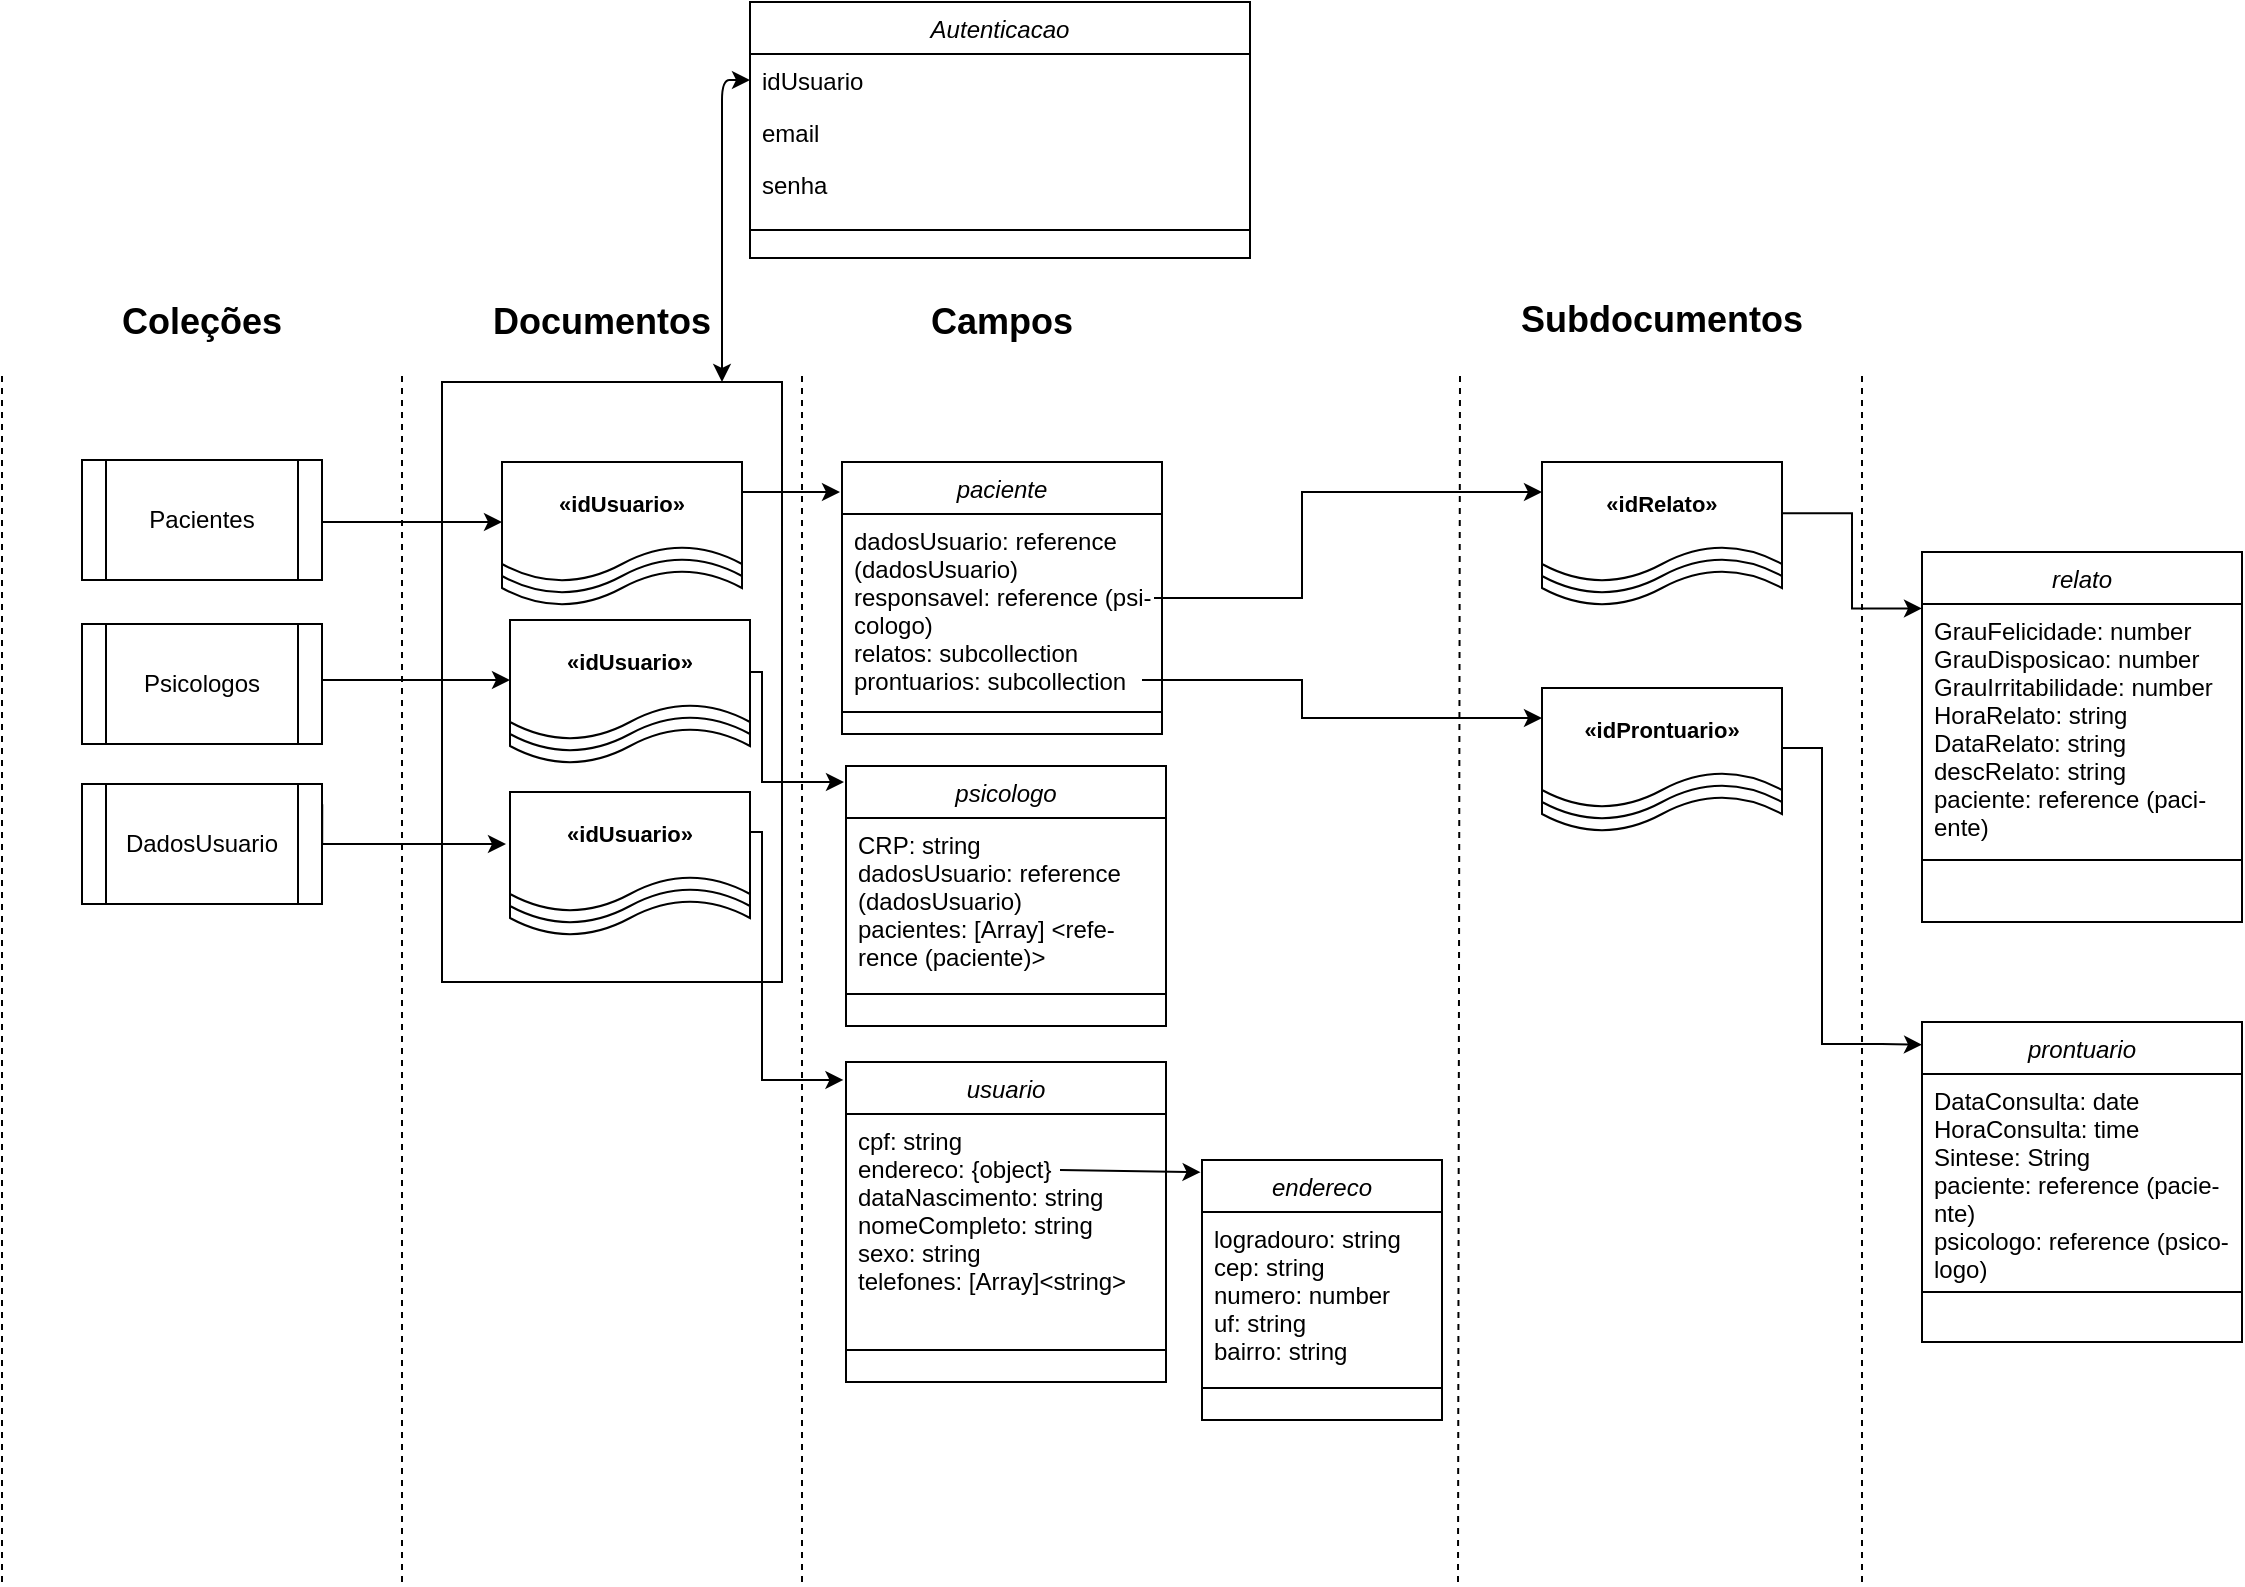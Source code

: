 <mxfile version="13.0.3" type="device"><diagram id="C5RBs43oDa-KdzZeNtuy" name="Page-1"><mxGraphModel dx="5120" dy="2980" grid="1" gridSize="10" guides="1" tooltips="1" connect="1" arrows="1" fold="1" page="1" pageScale="1" pageWidth="827" pageHeight="1169" math="0" shadow="0"><root><mxCell id="WIyWlLk6GJQsqaUBKTNV-0"/><mxCell id="WIyWlLk6GJQsqaUBKTNV-1" parent="WIyWlLk6GJQsqaUBKTNV-0"/><mxCell id="JbG_AQPVaazXJ6GT09LZ-8" value="" style="rounded=0;whiteSpace=wrap;html=1;shadow=0;" parent="WIyWlLk6GJQsqaUBKTNV-1" vertex="1"><mxGeometry x="540" y="400" width="170" height="300" as="geometry"/></mxCell><mxCell id="lcJ1DQNhP69Ylw-X5s3o-16" value="" style="edgeStyle=orthogonalEdgeStyle;rounded=0;orthogonalLoop=1;jettySize=auto;html=1;fontSize=18;entryX=0;entryY=0.5;entryDx=0;entryDy=0;" parent="WIyWlLk6GJQsqaUBKTNV-1" source="lcJ1DQNhP69Ylw-X5s3o-0" target="HtXWQ16b9lMgjIoA_wdz-15" edge="1"><mxGeometry relative="1" as="geometry"><mxPoint x="520" y="450" as="targetPoint"/><Array as="points"><mxPoint x="500" y="470"/><mxPoint x="500" y="470"/></Array></mxGeometry></mxCell><mxCell id="lcJ1DQNhP69Ylw-X5s3o-0" value="Pacientes" style="shape=process;whiteSpace=wrap;html=1;backgroundOutline=1;" parent="WIyWlLk6GJQsqaUBKTNV-1" vertex="1"><mxGeometry x="360" y="439" width="120" height="60" as="geometry"/></mxCell><mxCell id="lcJ1DQNhP69Ylw-X5s3o-93" value="" style="edgeStyle=orthogonalEdgeStyle;rounded=0;orthogonalLoop=1;jettySize=auto;html=1;fontSize=11;entryX=0;entryY=0.5;entryDx=0;entryDy=0;" parent="WIyWlLk6GJQsqaUBKTNV-1" source="lcJ1DQNhP69Ylw-X5s3o-1" target="HtXWQ16b9lMgjIoA_wdz-27" edge="1"><mxGeometry relative="1" as="geometry"><mxPoint x="572" y="545" as="targetPoint"/><Array as="points"><mxPoint x="570" y="549"/><mxPoint x="570" y="549"/></Array></mxGeometry></mxCell><mxCell id="lcJ1DQNhP69Ylw-X5s3o-1" value="Psicologos" style="shape=process;whiteSpace=wrap;html=1;backgroundOutline=1;" parent="WIyWlLk6GJQsqaUBKTNV-1" vertex="1"><mxGeometry x="360" y="521" width="120" height="60" as="geometry"/></mxCell><mxCell id="lcJ1DQNhP69Ylw-X5s3o-94" value="" style="edgeStyle=orthogonalEdgeStyle;rounded=0;orthogonalLoop=1;jettySize=auto;html=1;fontSize=11;exitX=1.001;exitY=0.168;exitDx=0;exitDy=0;exitPerimeter=0;" parent="WIyWlLk6GJQsqaUBKTNV-1" source="lcJ1DQNhP69Ylw-X5s3o-2" edge="1"><mxGeometry relative="1" as="geometry"><mxPoint x="490" y="611" as="sourcePoint"/><mxPoint x="572" y="631" as="targetPoint"/><Array as="points"><mxPoint x="480" y="631"/></Array></mxGeometry></mxCell><mxCell id="lcJ1DQNhP69Ylw-X5s3o-2" value="DadosUsuario" style="shape=process;whiteSpace=wrap;html=1;backgroundOutline=1;" parent="WIyWlLk6GJQsqaUBKTNV-1" vertex="1"><mxGeometry x="360" y="601" width="120" height="60" as="geometry"/></mxCell><mxCell id="lcJ1DQNhP69Ylw-X5s3o-3" value="" style="endArrow=none;dashed=1;html=1;" parent="WIyWlLk6GJQsqaUBKTNV-1" edge="1"><mxGeometry width="50" height="50" relative="1" as="geometry"><mxPoint x="320" y="1000" as="sourcePoint"/><mxPoint x="320" y="397" as="targetPoint"/></mxGeometry></mxCell><mxCell id="lcJ1DQNhP69Ylw-X5s3o-4" value="" style="endArrow=none;dashed=1;html=1;" parent="WIyWlLk6GJQsqaUBKTNV-1" edge="1"><mxGeometry width="50" height="50" relative="1" as="geometry"><mxPoint x="520" y="1000" as="sourcePoint"/><mxPoint x="520" y="397" as="targetPoint"/></mxGeometry></mxCell><mxCell id="lcJ1DQNhP69Ylw-X5s3o-5" value="Coleções" style="text;html=1;strokeColor=none;fillColor=none;align=center;verticalAlign=middle;whiteSpace=wrap;rounded=0;fontSize=18;fontStyle=1" parent="WIyWlLk6GJQsqaUBKTNV-1" vertex="1"><mxGeometry x="400" y="360" width="40" height="20" as="geometry"/></mxCell><mxCell id="lcJ1DQNhP69Ylw-X5s3o-22" value="" style="endArrow=none;dashed=1;html=1;" parent="WIyWlLk6GJQsqaUBKTNV-1" edge="1"><mxGeometry width="50" height="50" relative="1" as="geometry"><mxPoint x="720" y="1000" as="sourcePoint"/><mxPoint x="720" y="397" as="targetPoint"/></mxGeometry></mxCell><mxCell id="lcJ1DQNhP69Ylw-X5s3o-23" value="Documentos" style="text;html=1;strokeColor=none;fillColor=none;align=center;verticalAlign=middle;whiteSpace=wrap;rounded=0;fontSize=18;fontStyle=1" parent="WIyWlLk6GJQsqaUBKTNV-1" vertex="1"><mxGeometry x="600" y="360" width="40" height="20" as="geometry"/></mxCell><mxCell id="lcJ1DQNhP69Ylw-X5s3o-33" value="" style="endArrow=none;dashed=1;html=1;" parent="WIyWlLk6GJQsqaUBKTNV-1" edge="1"><mxGeometry width="50" height="50" relative="1" as="geometry"><mxPoint x="1048" y="1000" as="sourcePoint"/><mxPoint x="1049" y="397" as="targetPoint"/></mxGeometry></mxCell><mxCell id="lcJ1DQNhP69Ylw-X5s3o-34" value="Campos" style="text;html=1;strokeColor=none;fillColor=none;align=center;verticalAlign=middle;whiteSpace=wrap;rounded=0;fontSize=18;fontStyle=1" parent="WIyWlLk6GJQsqaUBKTNV-1" vertex="1"><mxGeometry x="800" y="360" width="40" height="20" as="geometry"/></mxCell><mxCell id="lcJ1DQNhP69Ylw-X5s3o-73" value="" style="endArrow=classic;startArrow=classic;html=1;fontSize=11;exitX=0;exitY=0.5;exitDx=0;exitDy=0;edgeStyle=orthogonalEdgeStyle;elbow=vertical;" parent="WIyWlLk6GJQsqaUBKTNV-1" source="lcJ1DQNhP69Ylw-X5s3o-7" target="JbG_AQPVaazXJ6GT09LZ-8" edge="1"><mxGeometry width="50" height="50" relative="1" as="geometry"><mxPoint x="600" y="310" as="sourcePoint"/><mxPoint x="630" y="300" as="targetPoint"/><Array as="points"><mxPoint x="680" y="249"/></Array></mxGeometry></mxCell><mxCell id="lcJ1DQNhP69Ylw-X5s3o-72" value="" style="edgeStyle=orthogonalEdgeStyle;rounded=0;orthogonalLoop=1;jettySize=auto;html=1;fontSize=11;exitX=1;exitY=0.25;exitDx=0;exitDy=0;entryX=-0.008;entryY=0.056;entryDx=0;entryDy=0;entryPerimeter=0;" parent="WIyWlLk6GJQsqaUBKTNV-1" source="HtXWQ16b9lMgjIoA_wdz-31" target="lcJ1DQNhP69Ylw-X5s3o-45" edge="1"><mxGeometry relative="1" as="geometry"><mxPoint x="632" y="677" as="sourcePoint"/><mxPoint x="730" y="763" as="targetPoint"/><Array as="points"><mxPoint x="700" y="625"/><mxPoint x="700" y="749"/></Array></mxGeometry></mxCell><mxCell id="lcJ1DQNhP69Ylw-X5s3o-90" value="" style="edgeStyle=orthogonalEdgeStyle;rounded=0;orthogonalLoop=1;jettySize=auto;html=1;fontSize=11;" parent="WIyWlLk6GJQsqaUBKTNV-1" edge="1"><mxGeometry relative="1" as="geometry"><mxPoint x="741" y="600" as="targetPoint"/><mxPoint x="692" y="545" as="sourcePoint"/><Array as="points"><mxPoint x="700" y="545"/><mxPoint x="700" y="600"/><mxPoint x="741" y="600"/></Array></mxGeometry></mxCell><mxCell id="lcJ1DQNhP69Ylw-X5s3o-64" value="psicologo" style="swimlane;fontStyle=2;align=center;verticalAlign=top;childLayout=stackLayout;horizontal=1;startSize=26;horizontalStack=0;resizeParent=1;resizeLast=0;collapsible=1;marginBottom=0;rounded=0;shadow=0;strokeWidth=1;" parent="WIyWlLk6GJQsqaUBKTNV-1" vertex="1"><mxGeometry x="742" y="592" width="160" height="130" as="geometry"><mxRectangle x="460" y="130" width="160" height="26" as="alternateBounds"/></mxGeometry></mxCell><mxCell id="HtXWQ16b9lMgjIoA_wdz-68" style="edgeStyle=orthogonalEdgeStyle;rounded=0;orthogonalLoop=1;jettySize=auto;html=1;exitX=1;exitY=0.5;exitDx=0;exitDy=0;entryX=0;entryY=0.25;entryDx=0;entryDy=0;" edge="1" parent="lcJ1DQNhP69Ylw-X5s3o-64" target="HtXWQ16b9lMgjIoA_wdz-38"><mxGeometry relative="1" as="geometry"><mxPoint x="148" y="-43.02" as="sourcePoint"/><mxPoint x="216.08" y="110" as="targetPoint"/><Array as="points"><mxPoint x="228" y="-43"/><mxPoint x="228" y="-24"/></Array></mxGeometry></mxCell><mxCell id="lcJ1DQNhP69Ylw-X5s3o-67" value="CRP: string&#10;dadosUsuario: reference&#10;(dadosUsuario)&#10;pacientes: [Array] &lt;refe-&#10;rence (paciente)&gt;" style="text;align=left;verticalAlign=top;spacingLeft=4;spacingRight=4;overflow=hidden;rotatable=0;points=[[0,0.5],[1,0.5]];portConstraint=eastwest;rounded=0;shadow=0;html=0;" parent="lcJ1DQNhP69Ylw-X5s3o-64" vertex="1"><mxGeometry y="26" width="160" height="84" as="geometry"/></mxCell><mxCell id="lcJ1DQNhP69Ylw-X5s3o-68" value="" style="line;html=1;strokeWidth=1;align=left;verticalAlign=middle;spacingTop=-1;spacingLeft=3;spacingRight=3;rotatable=0;labelPosition=right;points=[];portConstraint=eastwest;" parent="lcJ1DQNhP69Ylw-X5s3o-64" vertex="1"><mxGeometry y="110" width="160" height="8" as="geometry"/></mxCell><mxCell id="HtXWQ16b9lMgjIoA_wdz-33" value="" style="endArrow=none;dashed=1;html=1;" edge="1" parent="WIyWlLk6GJQsqaUBKTNV-1"><mxGeometry width="50" height="50" relative="1" as="geometry"><mxPoint x="1250" y="1000" as="sourcePoint"/><mxPoint x="1250" y="396" as="targetPoint"/></mxGeometry></mxCell><mxCell id="HtXWQ16b9lMgjIoA_wdz-34" value="Subdocumentos" style="text;html=1;strokeColor=none;fillColor=none;align=center;verticalAlign=middle;whiteSpace=wrap;rounded=0;fontSize=18;fontStyle=1" vertex="1" parent="WIyWlLk6GJQsqaUBKTNV-1"><mxGeometry x="1130" y="359" width="40" height="20" as="geometry"/></mxCell><mxCell id="lcJ1DQNhP69Ylw-X5s3o-61" value="" style="group" parent="WIyWlLk6GJQsqaUBKTNV-1" vertex="1" connectable="0"><mxGeometry x="570" y="446" width="330" height="140" as="geometry"/></mxCell><mxCell id="lcJ1DQNhP69Ylw-X5s3o-26" value="paciente" style="swimlane;fontStyle=2;align=center;verticalAlign=top;childLayout=stackLayout;horizontal=1;startSize=26;horizontalStack=0;resizeParent=1;resizeLast=0;collapsible=1;marginBottom=0;rounded=0;shadow=0;strokeWidth=1;" parent="lcJ1DQNhP69Ylw-X5s3o-61" vertex="1"><mxGeometry x="170" y="-6" width="160" height="136" as="geometry"><mxRectangle x="460" y="130" width="160" height="26" as="alternateBounds"/></mxGeometry></mxCell><mxCell id="lcJ1DQNhP69Ylw-X5s3o-29" value="dadosUsuario: reference &#10;(dadosUsuario)&#10;responsavel: reference (psi-&#10;cologo) &#10;relatos: subcollection&#10;prontuarios: subcollection" style="text;align=left;verticalAlign=top;spacingLeft=4;spacingRight=4;overflow=hidden;rotatable=0;points=[[0,0.5],[1,0.5]];portConstraint=eastwest;rounded=0;shadow=0;html=0;fontStyle=0" parent="lcJ1DQNhP69Ylw-X5s3o-26" vertex="1"><mxGeometry y="26" width="160" height="94" as="geometry"/></mxCell><mxCell id="lcJ1DQNhP69Ylw-X5s3o-30" value="" style="line;html=1;strokeWidth=1;align=left;verticalAlign=middle;spacingTop=-1;spacingLeft=3;spacingRight=3;rotatable=0;labelPosition=right;points=[];portConstraint=eastwest;" parent="lcJ1DQNhP69Ylw-X5s3o-26" vertex="1"><mxGeometry y="120" width="160" height="10" as="geometry"/></mxCell><mxCell id="lcJ1DQNhP69Ylw-X5s3o-36" value="" style="edgeStyle=orthogonalEdgeStyle;rounded=0;orthogonalLoop=1;jettySize=auto;html=1;fontSize=11;exitX=1;exitY=0.25;exitDx=0;exitDy=0;" parent="lcJ1DQNhP69Ylw-X5s3o-61" source="HtXWQ16b9lMgjIoA_wdz-15" edge="1"><mxGeometry relative="1" as="geometry"><mxPoint x="169" y="9" as="targetPoint"/><Array as="points"><mxPoint x="169" y="9"/></Array></mxGeometry></mxCell><mxCell id="HtXWQ16b9lMgjIoA_wdz-17" value="" style="group" vertex="1" connectable="0" parent="lcJ1DQNhP69Ylw-X5s3o-61"><mxGeometry y="-6" width="120" height="72" as="geometry"/></mxCell><mxCell id="lcJ1DQNhP69Ylw-X5s3o-25" value="«idUsuario»" style="shape=document;whiteSpace=wrap;html=1;boundedLbl=1;fontSize=11;fontStyle=1" parent="HtXWQ16b9lMgjIoA_wdz-17" vertex="1"><mxGeometry y="12" width="120" height="60" as="geometry"/></mxCell><mxCell id="HtXWQ16b9lMgjIoA_wdz-14" value="«idUsuario»" style="shape=document;whiteSpace=wrap;html=1;boundedLbl=1;fontSize=11;fontStyle=1" vertex="1" parent="HtXWQ16b9lMgjIoA_wdz-17"><mxGeometry y="6" width="120" height="60" as="geometry"/></mxCell><mxCell id="HtXWQ16b9lMgjIoA_wdz-15" value="«idUsuario»" style="shape=document;whiteSpace=wrap;html=1;boundedLbl=1;fontSize=11;fontStyle=1" vertex="1" parent="HtXWQ16b9lMgjIoA_wdz-17"><mxGeometry width="120" height="60" as="geometry"/></mxCell><mxCell id="HtXWQ16b9lMgjIoA_wdz-24" value="" style="group" vertex="1" connectable="0" parent="WIyWlLk6GJQsqaUBKTNV-1"><mxGeometry x="574" y="519" width="120" height="72" as="geometry"/></mxCell><mxCell id="HtXWQ16b9lMgjIoA_wdz-25" value="«idUsuario»" style="shape=document;whiteSpace=wrap;html=1;boundedLbl=1;fontSize=11;fontStyle=1" vertex="1" parent="HtXWQ16b9lMgjIoA_wdz-24"><mxGeometry y="12" width="120" height="60" as="geometry"/></mxCell><mxCell id="HtXWQ16b9lMgjIoA_wdz-26" value="«idUsuario»" style="shape=document;whiteSpace=wrap;html=1;boundedLbl=1;fontSize=11;fontStyle=1" vertex="1" parent="HtXWQ16b9lMgjIoA_wdz-24"><mxGeometry y="6" width="120" height="60" as="geometry"/></mxCell><mxCell id="HtXWQ16b9lMgjIoA_wdz-27" value="«idUsuario»" style="shape=document;whiteSpace=wrap;html=1;boundedLbl=1;fontSize=11;fontStyle=1" vertex="1" parent="HtXWQ16b9lMgjIoA_wdz-24"><mxGeometry width="120" height="60" as="geometry"/></mxCell><mxCell id="HtXWQ16b9lMgjIoA_wdz-28" value="" style="group" vertex="1" connectable="0" parent="WIyWlLk6GJQsqaUBKTNV-1"><mxGeometry x="574" y="605" width="120" height="72" as="geometry"/></mxCell><mxCell id="HtXWQ16b9lMgjIoA_wdz-29" value="«idUsuario»" style="shape=document;whiteSpace=wrap;html=1;boundedLbl=1;fontSize=11;fontStyle=1" vertex="1" parent="HtXWQ16b9lMgjIoA_wdz-28"><mxGeometry y="12" width="120" height="60" as="geometry"/></mxCell><mxCell id="HtXWQ16b9lMgjIoA_wdz-30" value="«idUsuario»" style="shape=document;whiteSpace=wrap;html=1;boundedLbl=1;fontSize=11;fontStyle=1" vertex="1" parent="HtXWQ16b9lMgjIoA_wdz-28"><mxGeometry y="6" width="120" height="60" as="geometry"/></mxCell><mxCell id="HtXWQ16b9lMgjIoA_wdz-31" value="«idUsuario»" style="shape=document;whiteSpace=wrap;html=1;boundedLbl=1;fontSize=11;fontStyle=1" vertex="1" parent="HtXWQ16b9lMgjIoA_wdz-28"><mxGeometry width="120" height="60" as="geometry"/></mxCell><mxCell id="HtXWQ16b9lMgjIoA_wdz-35" value="" style="group" vertex="1" connectable="0" parent="WIyWlLk6GJQsqaUBKTNV-1"><mxGeometry x="1090" y="553" width="120" height="72" as="geometry"/></mxCell><mxCell id="HtXWQ16b9lMgjIoA_wdz-36" value="«idUsuario»" style="shape=document;whiteSpace=wrap;html=1;boundedLbl=1;fontSize=11;fontStyle=1" vertex="1" parent="HtXWQ16b9lMgjIoA_wdz-35"><mxGeometry y="12" width="120" height="60" as="geometry"/></mxCell><mxCell id="HtXWQ16b9lMgjIoA_wdz-37" value="«idUsuario»" style="shape=document;whiteSpace=wrap;html=1;boundedLbl=1;fontSize=11;fontStyle=1" vertex="1" parent="HtXWQ16b9lMgjIoA_wdz-35"><mxGeometry y="6" width="120" height="60" as="geometry"/></mxCell><mxCell id="HtXWQ16b9lMgjIoA_wdz-38" value="«idProntuario»" style="shape=document;whiteSpace=wrap;html=1;boundedLbl=1;fontSize=11;fontStyle=1" vertex="1" parent="HtXWQ16b9lMgjIoA_wdz-35"><mxGeometry width="120" height="60" as="geometry"/></mxCell><mxCell id="HtXWQ16b9lMgjIoA_wdz-40" value="" style="endArrow=classic;html=1;entryX=0;entryY=0.25;entryDx=0;entryDy=0;rounded=0;edgeStyle=orthogonalEdgeStyle;" edge="1" parent="WIyWlLk6GJQsqaUBKTNV-1" target="HtXWQ16b9lMgjIoA_wdz-55"><mxGeometry width="50" height="50" relative="1" as="geometry"><mxPoint x="896" y="508" as="sourcePoint"/><mxPoint x="1090" y="419" as="targetPoint"/><Array as="points"><mxPoint x="970" y="508"/><mxPoint x="970" y="455"/></Array></mxGeometry></mxCell><mxCell id="lcJ1DQNhP69Ylw-X5s3o-6" value="Autenticacao" style="swimlane;fontStyle=2;align=center;verticalAlign=top;childLayout=stackLayout;horizontal=1;startSize=26;horizontalStack=0;resizeParent=1;resizeLast=0;collapsible=1;marginBottom=0;rounded=0;shadow=0;strokeWidth=1;" parent="WIyWlLk6GJQsqaUBKTNV-1" vertex="1"><mxGeometry x="694" y="210" width="250" height="128" as="geometry"><mxRectangle x="379" y="580" width="160" height="26" as="alternateBounds"/></mxGeometry></mxCell><mxCell id="lcJ1DQNhP69Ylw-X5s3o-7" value="idUsuario" style="text;align=left;verticalAlign=top;spacingLeft=4;spacingRight=4;overflow=hidden;rotatable=0;points=[[0,0.5],[1,0.5]];portConstraint=eastwest;" parent="lcJ1DQNhP69Ylw-X5s3o-6" vertex="1"><mxGeometry y="26" width="250" height="26" as="geometry"/></mxCell><mxCell id="lcJ1DQNhP69Ylw-X5s3o-8" value="email" style="text;align=left;verticalAlign=top;spacingLeft=4;spacingRight=4;overflow=hidden;rotatable=0;points=[[0,0.5],[1,0.5]];portConstraint=eastwest;rounded=0;shadow=0;html=0;" parent="lcJ1DQNhP69Ylw-X5s3o-6" vertex="1"><mxGeometry y="52" width="250" height="26" as="geometry"/></mxCell><mxCell id="lcJ1DQNhP69Ylw-X5s3o-9" value="senha" style="text;align=left;verticalAlign=top;spacingLeft=4;spacingRight=4;overflow=hidden;rotatable=0;points=[[0,0.5],[1,0.5]];portConstraint=eastwest;rounded=0;shadow=0;html=0;" parent="lcJ1DQNhP69Ylw-X5s3o-6" vertex="1"><mxGeometry y="78" width="250" height="26" as="geometry"/></mxCell><mxCell id="lcJ1DQNhP69Ylw-X5s3o-10" value="" style="line;html=1;strokeWidth=1;align=left;verticalAlign=middle;spacingTop=-1;spacingLeft=3;spacingRight=3;rotatable=0;labelPosition=right;points=[];portConstraint=eastwest;" parent="lcJ1DQNhP69Ylw-X5s3o-6" vertex="1"><mxGeometry y="104" width="250" height="20" as="geometry"/></mxCell><mxCell id="HtXWQ16b9lMgjIoA_wdz-52" value="" style="group" vertex="1" connectable="0" parent="WIyWlLk6GJQsqaUBKTNV-1"><mxGeometry x="1090" y="440" width="120" height="72" as="geometry"/></mxCell><mxCell id="HtXWQ16b9lMgjIoA_wdz-53" value="«idUsuario»" style="shape=document;whiteSpace=wrap;html=1;boundedLbl=1;fontSize=11;fontStyle=1" vertex="1" parent="HtXWQ16b9lMgjIoA_wdz-52"><mxGeometry y="12" width="120" height="60" as="geometry"/></mxCell><mxCell id="HtXWQ16b9lMgjIoA_wdz-54" value="«idUsuario»" style="shape=document;whiteSpace=wrap;html=1;boundedLbl=1;fontSize=11;fontStyle=1" vertex="1" parent="HtXWQ16b9lMgjIoA_wdz-52"><mxGeometry y="6" width="120" height="60" as="geometry"/></mxCell><mxCell id="HtXWQ16b9lMgjIoA_wdz-55" value="«idRelato»" style="shape=document;whiteSpace=wrap;html=1;boundedLbl=1;fontSize=11;fontStyle=1" vertex="1" parent="HtXWQ16b9lMgjIoA_wdz-52"><mxGeometry width="120" height="60" as="geometry"/></mxCell><mxCell id="HtXWQ16b9lMgjIoA_wdz-63" value="" style="edgeStyle=orthogonalEdgeStyle;rounded=0;orthogonalLoop=1;jettySize=auto;html=1;entryX=0;entryY=0.018;entryDx=0;entryDy=0;entryPerimeter=0;exitX=1.001;exitY=0.427;exitDx=0;exitDy=0;exitPerimeter=0;" edge="1" parent="WIyWlLk6GJQsqaUBKTNV-1" source="HtXWQ16b9lMgjIoA_wdz-55" target="lcJ1DQNhP69Ylw-X5s3o-81"><mxGeometry relative="1" as="geometry"><mxPoint x="1200.029" y="650" as="targetPoint"/></mxGeometry></mxCell><mxCell id="HtXWQ16b9lMgjIoA_wdz-64" style="edgeStyle=orthogonalEdgeStyle;rounded=0;orthogonalLoop=1;jettySize=auto;html=1;exitX=1;exitY=0.5;exitDx=0;exitDy=0;entryX=0;entryY=0.071;entryDx=0;entryDy=0;entryPerimeter=0;" edge="1" parent="WIyWlLk6GJQsqaUBKTNV-1" source="HtXWQ16b9lMgjIoA_wdz-38" target="JbG_AQPVaazXJ6GT09LZ-3"><mxGeometry relative="1" as="geometry"><mxPoint x="1280" y="710" as="targetPoint"/><Array as="points"><mxPoint x="1230" y="583"/><mxPoint x="1230" y="731"/><mxPoint x="1260" y="731"/></Array></mxGeometry></mxCell><mxCell id="lcJ1DQNhP69Ylw-X5s3o-52" value="endereco" style="swimlane;fontStyle=2;align=center;verticalAlign=top;childLayout=stackLayout;horizontal=1;startSize=26;horizontalStack=0;resizeParent=1;resizeLast=0;collapsible=1;marginBottom=0;rounded=0;shadow=0;strokeWidth=1;" parent="WIyWlLk6GJQsqaUBKTNV-1" vertex="1"><mxGeometry x="920" y="789" width="120" height="130" as="geometry"><mxRectangle x="460" y="130" width="160" height="26" as="alternateBounds"/></mxGeometry></mxCell><mxCell id="lcJ1DQNhP69Ylw-X5s3o-53" value="logradouro: string&#10;cep: string&#10;numero: number&#10;uf: string&#10;bairro: string" style="text;align=left;verticalAlign=top;spacingLeft=4;spacingRight=4;overflow=hidden;rotatable=0;points=[[0,0.5],[1,0.5]];portConstraint=eastwest;" parent="lcJ1DQNhP69Ylw-X5s3o-52" vertex="1"><mxGeometry y="26" width="120" height="84" as="geometry"/></mxCell><mxCell id="lcJ1DQNhP69Ylw-X5s3o-56" value="" style="line;html=1;strokeWidth=1;align=left;verticalAlign=middle;spacingTop=-1;spacingLeft=3;spacingRight=3;rotatable=0;labelPosition=right;points=[];portConstraint=eastwest;" parent="lcJ1DQNhP69Ylw-X5s3o-52" vertex="1"><mxGeometry y="110" width="120" height="8" as="geometry"/></mxCell><mxCell id="lcJ1DQNhP69Ylw-X5s3o-51" value="" style="endArrow=classic;html=1;fontSize=11;entryX=-0.006;entryY=0.047;entryDx=0;entryDy=0;entryPerimeter=0;" parent="WIyWlLk6GJQsqaUBKTNV-1" target="lcJ1DQNhP69Ylw-X5s3o-52" edge="1"><mxGeometry width="50" height="50" relative="1" as="geometry"><mxPoint x="849" y="794" as="sourcePoint"/><mxPoint x="929" y="794" as="targetPoint"/></mxGeometry></mxCell><mxCell id="lcJ1DQNhP69Ylw-X5s3o-45" value="usuario" style="swimlane;fontStyle=2;align=center;verticalAlign=top;childLayout=stackLayout;horizontal=1;startSize=26;horizontalStack=0;resizeParent=1;resizeLast=0;collapsible=1;marginBottom=0;rounded=0;shadow=0;strokeWidth=1;" parent="WIyWlLk6GJQsqaUBKTNV-1" vertex="1"><mxGeometry x="742" y="740" width="160" height="160" as="geometry"><mxRectangle x="379" y="580" width="160" height="26" as="alternateBounds"/></mxGeometry></mxCell><mxCell id="lcJ1DQNhP69Ylw-X5s3o-46" value="cpf: string&#10;endereco: {object}&#10;dataNascimento: string&#10;nomeCompleto: string&#10;sexo: string&#10;telefones: [Array]&lt;string&gt;" style="text;align=left;verticalAlign=top;spacingLeft=4;spacingRight=4;overflow=hidden;rotatable=0;points=[[0,0.5],[1,0.5]];portConstraint=eastwest;spacingTop=0;spacing=2;" parent="lcJ1DQNhP69Ylw-X5s3o-45" vertex="1"><mxGeometry y="26" width="160" height="114" as="geometry"/></mxCell><mxCell id="lcJ1DQNhP69Ylw-X5s3o-49" value="" style="line;html=1;strokeWidth=1;align=left;verticalAlign=middle;spacingTop=-1;spacingLeft=3;spacingRight=3;rotatable=0;labelPosition=right;points=[];portConstraint=eastwest;" parent="lcJ1DQNhP69Ylw-X5s3o-45" vertex="1"><mxGeometry y="140" width="160" height="8" as="geometry"/></mxCell><mxCell id="lcJ1DQNhP69Ylw-X5s3o-80" value="relato" style="swimlane;fontStyle=2;align=center;verticalAlign=top;childLayout=stackLayout;horizontal=1;startSize=26;horizontalStack=0;resizeParent=1;resizeLast=0;collapsible=1;marginBottom=0;rounded=0;shadow=0;strokeWidth=1;" parent="WIyWlLk6GJQsqaUBKTNV-1" vertex="1"><mxGeometry x="1280" y="485" width="160" height="185" as="geometry"><mxRectangle x="379" y="580" width="160" height="26" as="alternateBounds"/></mxGeometry></mxCell><mxCell id="lcJ1DQNhP69Ylw-X5s3o-81" value="GrauFelicidade: number&#10;GrauDisposicao: number&#10;GrauIrritabilidade: number&#10;HoraRelato: string&#10;DataRelato: string&#10;descRelato: string&#10;paciente: reference (paci-&#10;ente)" style="text;align=left;verticalAlign=top;spacingLeft=4;spacingRight=4;overflow=hidden;rotatable=0;points=[[0,0.5],[1,0.5]];portConstraint=eastwest;spacingTop=0;spacing=2;" parent="lcJ1DQNhP69Ylw-X5s3o-80" vertex="1"><mxGeometry y="26" width="160" height="124" as="geometry"/></mxCell><mxCell id="lcJ1DQNhP69Ylw-X5s3o-82" value="" style="line;html=1;strokeWidth=1;align=left;verticalAlign=middle;spacingTop=-1;spacingLeft=3;spacingRight=3;rotatable=0;labelPosition=right;points=[];portConstraint=eastwest;" parent="lcJ1DQNhP69Ylw-X5s3o-80" vertex="1"><mxGeometry y="150" width="160" height="8" as="geometry"/></mxCell><mxCell id="JbG_AQPVaazXJ6GT09LZ-3" value="prontuario" style="swimlane;fontStyle=2;align=center;verticalAlign=top;childLayout=stackLayout;horizontal=1;startSize=26;horizontalStack=0;resizeParent=1;resizeLast=0;collapsible=1;marginBottom=0;rounded=0;shadow=0;strokeWidth=1;" parent="WIyWlLk6GJQsqaUBKTNV-1" vertex="1"><mxGeometry x="1280" y="720" width="160" height="160" as="geometry"><mxRectangle x="379" y="580" width="160" height="26" as="alternateBounds"/></mxGeometry></mxCell><mxCell id="JbG_AQPVaazXJ6GT09LZ-4" value="DataConsulta: date&#10;HoraConsulta: time&#10;Sintese: String&#10;paciente: reference (pacie-&#10;nte)&#10;psicologo: reference (psico-&#10;logo)&#10;&#10;" style="text;align=left;verticalAlign=top;spacingLeft=4;spacingRight=4;overflow=hidden;rotatable=0;points=[[0,0.5],[1,0.5]];portConstraint=eastwest;spacingTop=0;spacing=2;" parent="JbG_AQPVaazXJ6GT09LZ-3" vertex="1"><mxGeometry y="26" width="160" height="104" as="geometry"/></mxCell><mxCell id="JbG_AQPVaazXJ6GT09LZ-5" value="" style="line;html=1;strokeWidth=1;align=left;verticalAlign=middle;spacingTop=-1;spacingLeft=3;spacingRight=3;rotatable=0;labelPosition=right;points=[];portConstraint=eastwest;" parent="JbG_AQPVaazXJ6GT09LZ-3" vertex="1"><mxGeometry y="130" width="160" height="10" as="geometry"/></mxCell></root></mxGraphModel></diagram></mxfile>